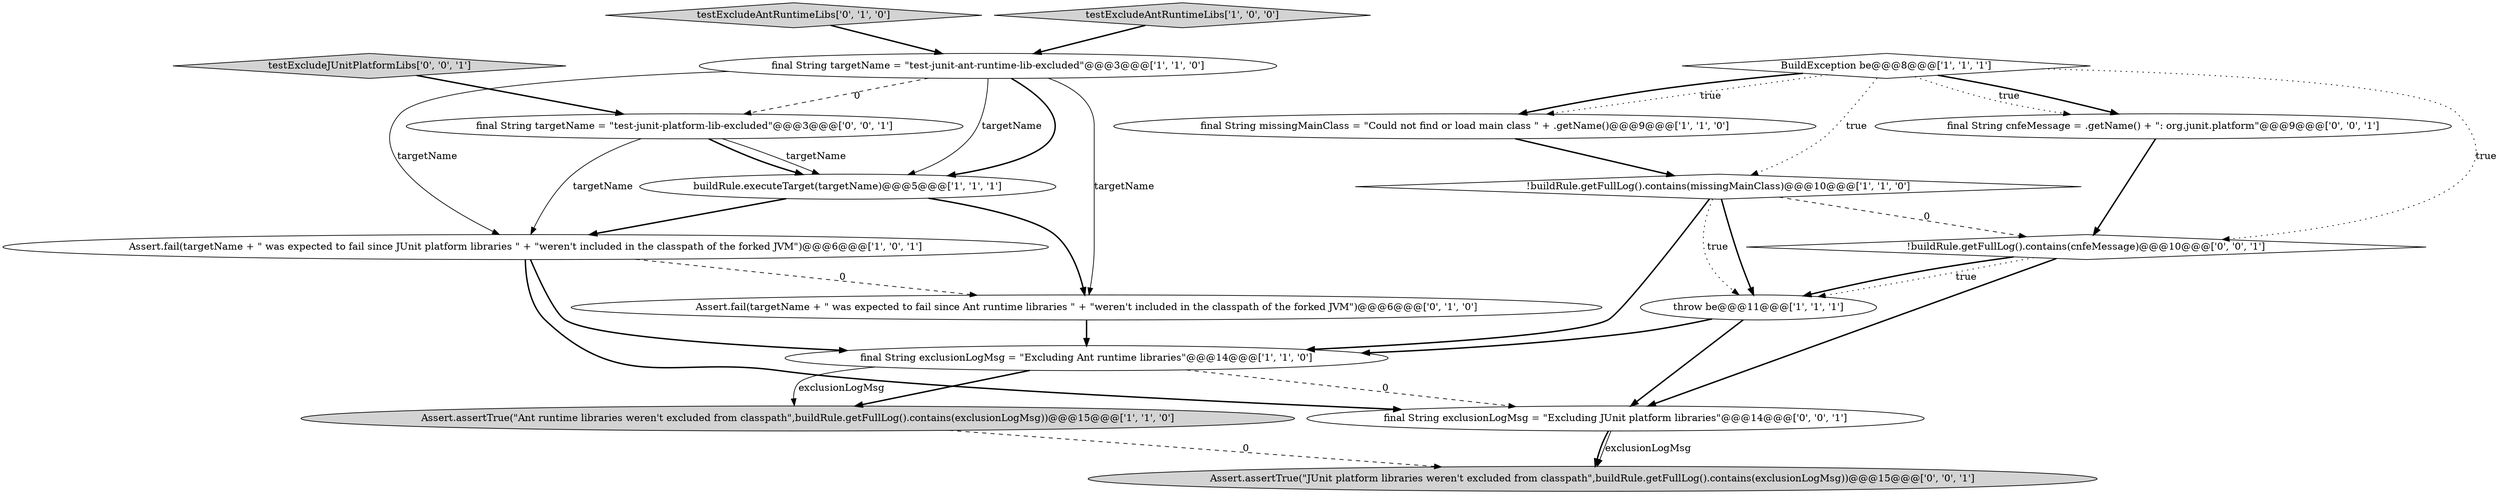 digraph {
10 [style = filled, label = "testExcludeAntRuntimeLibs['0', '1', '0']", fillcolor = lightgray, shape = diamond image = "AAA0AAABBB2BBB"];
7 [style = filled, label = "Assert.assertTrue(\"Ant runtime libraries weren't excluded from classpath\",buildRule.getFullLog().contains(exclusionLogMsg))@@@15@@@['1', '1', '0']", fillcolor = lightgray, shape = ellipse image = "AAA0AAABBB1BBB"];
11 [style = filled, label = "Assert.fail(targetName + \" was expected to fail since Ant runtime libraries \" + \"weren't included in the classpath of the forked JVM\")@@@6@@@['0', '1', '0']", fillcolor = white, shape = ellipse image = "AAA1AAABBB2BBB"];
17 [style = filled, label = "testExcludeJUnitPlatformLibs['0', '0', '1']", fillcolor = lightgray, shape = diamond image = "AAA0AAABBB3BBB"];
12 [style = filled, label = "final String targetName = \"test-junit-platform-lib-excluded\"@@@3@@@['0', '0', '1']", fillcolor = white, shape = ellipse image = "AAA0AAABBB3BBB"];
0 [style = filled, label = "final String missingMainClass = \"Could not find or load main class \" + .getName()@@@9@@@['1', '1', '0']", fillcolor = white, shape = ellipse image = "AAA0AAABBB1BBB"];
3 [style = filled, label = "throw be@@@11@@@['1', '1', '1']", fillcolor = white, shape = ellipse image = "AAA0AAABBB1BBB"];
6 [style = filled, label = "final String exclusionLogMsg = \"Excluding Ant runtime libraries\"@@@14@@@['1', '1', '0']", fillcolor = white, shape = ellipse image = "AAA0AAABBB1BBB"];
8 [style = filled, label = "!buildRule.getFullLog().contains(missingMainClass)@@@10@@@['1', '1', '0']", fillcolor = white, shape = diamond image = "AAA0AAABBB1BBB"];
1 [style = filled, label = "buildRule.executeTarget(targetName)@@@5@@@['1', '1', '1']", fillcolor = white, shape = ellipse image = "AAA0AAABBB1BBB"];
2 [style = filled, label = "final String targetName = \"test-junit-ant-runtime-lib-excluded\"@@@3@@@['1', '1', '0']", fillcolor = white, shape = ellipse image = "AAA0AAABBB1BBB"];
16 [style = filled, label = "final String exclusionLogMsg = \"Excluding JUnit platform libraries\"@@@14@@@['0', '0', '1']", fillcolor = white, shape = ellipse image = "AAA0AAABBB3BBB"];
9 [style = filled, label = "testExcludeAntRuntimeLibs['1', '0', '0']", fillcolor = lightgray, shape = diamond image = "AAA0AAABBB1BBB"];
14 [style = filled, label = "!buildRule.getFullLog().contains(cnfeMessage)@@@10@@@['0', '0', '1']", fillcolor = white, shape = diamond image = "AAA0AAABBB3BBB"];
13 [style = filled, label = "final String cnfeMessage = .getName() + \": org.junit.platform\"@@@9@@@['0', '0', '1']", fillcolor = white, shape = ellipse image = "AAA0AAABBB3BBB"];
5 [style = filled, label = "BuildException be@@@8@@@['1', '1', '1']", fillcolor = white, shape = diamond image = "AAA0AAABBB1BBB"];
15 [style = filled, label = "Assert.assertTrue(\"JUnit platform libraries weren't excluded from classpath\",buildRule.getFullLog().contains(exclusionLogMsg))@@@15@@@['0', '0', '1']", fillcolor = lightgray, shape = ellipse image = "AAA0AAABBB3BBB"];
4 [style = filled, label = "Assert.fail(targetName + \" was expected to fail since JUnit platform libraries \" + \"weren't included in the classpath of the forked JVM\")@@@6@@@['1', '0', '1']", fillcolor = white, shape = ellipse image = "AAA0AAABBB1BBB"];
5->8 [style = dotted, label="true"];
5->14 [style = dotted, label="true"];
5->0 [style = dotted, label="true"];
4->6 [style = bold, label=""];
8->14 [style = dashed, label="0"];
4->11 [style = dashed, label="0"];
12->4 [style = solid, label="targetName"];
10->2 [style = bold, label=""];
14->3 [style = bold, label=""];
7->15 [style = dashed, label="0"];
14->16 [style = bold, label=""];
14->3 [style = dotted, label="true"];
4->16 [style = bold, label=""];
2->11 [style = solid, label="targetName"];
9->2 [style = bold, label=""];
12->1 [style = bold, label=""];
16->15 [style = bold, label=""];
12->1 [style = solid, label="targetName"];
5->13 [style = dotted, label="true"];
17->12 [style = bold, label=""];
6->7 [style = solid, label="exclusionLogMsg"];
0->8 [style = bold, label=""];
8->6 [style = bold, label=""];
11->6 [style = bold, label=""];
8->3 [style = bold, label=""];
5->13 [style = bold, label=""];
1->11 [style = bold, label=""];
3->6 [style = bold, label=""];
5->0 [style = bold, label=""];
2->1 [style = bold, label=""];
6->16 [style = dashed, label="0"];
1->4 [style = bold, label=""];
2->1 [style = solid, label="targetName"];
8->3 [style = dotted, label="true"];
16->15 [style = solid, label="exclusionLogMsg"];
3->16 [style = bold, label=""];
6->7 [style = bold, label=""];
13->14 [style = bold, label=""];
2->4 [style = solid, label="targetName"];
2->12 [style = dashed, label="0"];
}
